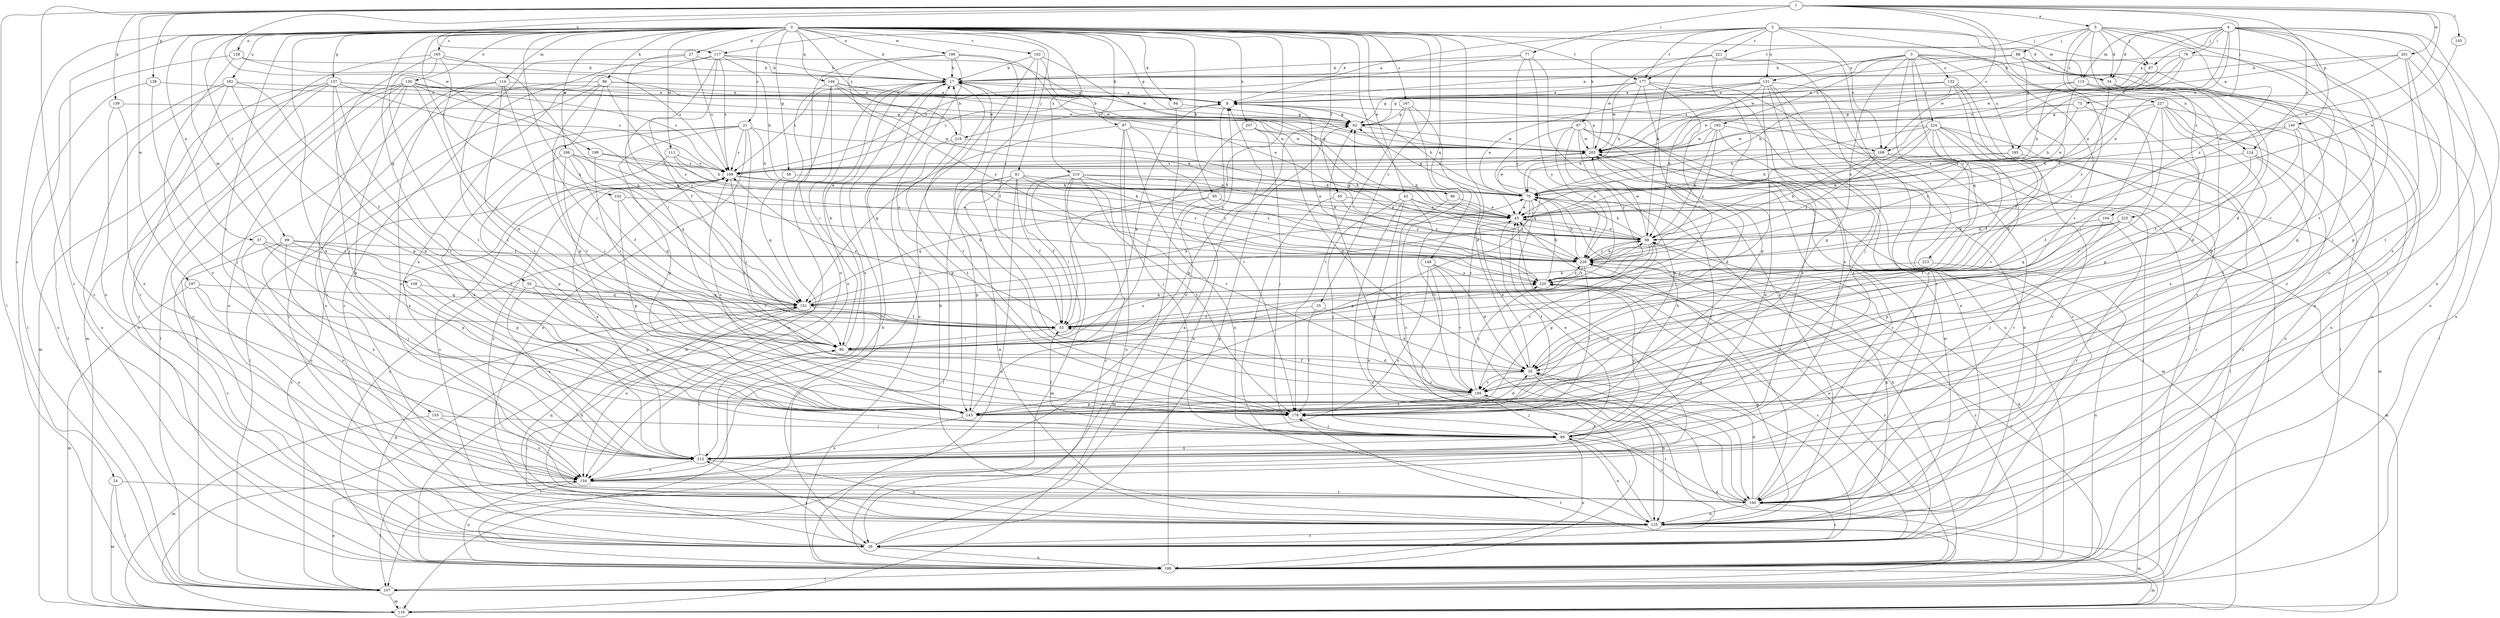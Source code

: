 strict digraph  {
0;
1;
2;
3;
4;
5;
8;
17;
21;
24;
25;
26;
27;
34;
35;
37;
42;
43;
45;
53;
55;
58;
62;
67;
70;
73;
77;
79;
80;
81;
86;
87;
88;
89;
94;
95;
96;
97;
98;
99;
102;
104;
105;
107;
108;
111;
114;
115;
116;
117;
124;
125;
128;
130;
131;
132;
134;
137;
138;
139;
140;
143;
146;
148;
151;
155;
160;
165;
167;
168;
169;
177;
178;
182;
183;
185;
186;
192;
195;
196;
197;
199;
201;
203;
206;
207;
210;
212;
219;
220;
221;
223;
224;
225;
227;
229;
0 -> 17  [label=b];
0 -> 21  [label=c];
0 -> 24  [label=c];
0 -> 25  [label=c];
0 -> 26  [label=c];
0 -> 27  [label=d];
0 -> 34  [label=d];
0 -> 37  [label=e];
0 -> 42  [label=e];
0 -> 45  [label=f];
0 -> 53  [label=f];
0 -> 55  [label=g];
0 -> 58  [label=g];
0 -> 62  [label=g];
0 -> 81  [label=j];
0 -> 86  [label=j];
0 -> 94  [label=k];
0 -> 95  [label=k];
0 -> 96  [label=k];
0 -> 97  [label=k];
0 -> 99  [label=l];
0 -> 102  [label=l];
0 -> 108  [label=m];
0 -> 111  [label=m];
0 -> 114  [label=m];
0 -> 128  [label=o];
0 -> 130  [label=o];
0 -> 137  [label=p];
0 -> 146  [label=q];
0 -> 148  [label=q];
0 -> 151  [label=q];
0 -> 155  [label=r];
0 -> 160  [label=r];
0 -> 165  [label=s];
0 -> 167  [label=s];
0 -> 177  [label=t];
0 -> 182  [label=u];
0 -> 192  [label=v];
0 -> 196  [label=w];
0 -> 206  [label=x];
0 -> 207  [label=x];
0 -> 210  [label=x];
0 -> 212  [label=x];
0 -> 219  [label=y];
1 -> 5  [label=a];
1 -> 26  [label=c];
1 -> 43  [label=e];
1 -> 73  [label=i];
1 -> 77  [label=i];
1 -> 104  [label=l];
1 -> 105  [label=l];
1 -> 107  [label=l];
1 -> 117  [label=n];
1 -> 138  [label=p];
1 -> 139  [label=p];
1 -> 140  [label=p];
1 -> 168  [label=s];
1 -> 197  [label=w];
1 -> 199  [label=w];
1 -> 201  [label=w];
2 -> 8  [label=a];
2 -> 67  [label=h];
2 -> 87  [label=j];
2 -> 98  [label=k];
2 -> 115  [label=m];
2 -> 117  [label=n];
2 -> 131  [label=o];
2 -> 168  [label=s];
2 -> 177  [label=t];
2 -> 195  [label=v];
2 -> 221  [label=z];
3 -> 34  [label=d];
3 -> 124  [label=n];
3 -> 131  [label=o];
3 -> 132  [label=o];
3 -> 143  [label=p];
3 -> 151  [label=q];
3 -> 183  [label=u];
3 -> 185  [label=u];
3 -> 203  [label=w];
3 -> 223  [label=z];
3 -> 224  [label=z];
4 -> 8  [label=a];
4 -> 34  [label=d];
4 -> 79  [label=i];
4 -> 87  [label=j];
4 -> 115  [label=m];
4 -> 124  [label=n];
4 -> 125  [label=n];
4 -> 160  [label=r];
4 -> 168  [label=s];
4 -> 185  [label=u];
4 -> 186  [label=u];
4 -> 195  [label=v];
4 -> 212  [label=x];
5 -> 34  [label=d];
5 -> 80  [label=i];
5 -> 87  [label=j];
5 -> 88  [label=j];
5 -> 89  [label=j];
5 -> 177  [label=t];
5 -> 195  [label=v];
5 -> 225  [label=z];
5 -> 227  [label=z];
5 -> 229  [label=z];
8 -> 62  [label=g];
8 -> 70  [label=h];
8 -> 134  [label=o];
8 -> 219  [label=y];
17 -> 8  [label=a];
17 -> 26  [label=c];
17 -> 134  [label=o];
17 -> 168  [label=s];
17 -> 169  [label=s];
17 -> 178  [label=t];
17 -> 212  [label=x];
21 -> 70  [label=h];
21 -> 107  [label=l];
21 -> 125  [label=n];
21 -> 143  [label=p];
21 -> 169  [label=s];
21 -> 178  [label=t];
21 -> 203  [label=w];
21 -> 212  [label=x];
24 -> 107  [label=l];
24 -> 116  [label=m];
24 -> 160  [label=r];
25 -> 35  [label=d];
25 -> 53  [label=f];
25 -> 178  [label=t];
26 -> 8  [label=a];
26 -> 43  [label=e];
26 -> 62  [label=g];
26 -> 80  [label=i];
26 -> 186  [label=u];
26 -> 212  [label=x];
26 -> 220  [label=y];
27 -> 17  [label=b];
27 -> 151  [label=q];
27 -> 169  [label=s];
27 -> 178  [label=t];
34 -> 35  [label=d];
34 -> 134  [label=o];
34 -> 229  [label=z];
35 -> 43  [label=e];
35 -> 125  [label=n];
35 -> 195  [label=v];
37 -> 89  [label=j];
37 -> 134  [label=o];
37 -> 143  [label=p];
37 -> 229  [label=z];
42 -> 43  [label=e];
42 -> 89  [label=j];
42 -> 125  [label=n];
42 -> 186  [label=u];
42 -> 195  [label=v];
42 -> 229  [label=z];
43 -> 98  [label=k];
43 -> 178  [label=t];
45 -> 43  [label=e];
45 -> 89  [label=j];
45 -> 229  [label=z];
53 -> 80  [label=i];
53 -> 169  [label=s];
53 -> 220  [label=y];
55 -> 53  [label=f];
55 -> 143  [label=p];
55 -> 151  [label=q];
55 -> 212  [label=x];
58 -> 70  [label=h];
58 -> 151  [label=q];
62 -> 17  [label=b];
62 -> 203  [label=w];
67 -> 107  [label=l];
67 -> 116  [label=m];
67 -> 143  [label=p];
67 -> 151  [label=q];
67 -> 160  [label=r];
67 -> 203  [label=w];
67 -> 220  [label=y];
67 -> 229  [label=z];
70 -> 43  [label=e];
70 -> 62  [label=g];
70 -> 89  [label=j];
70 -> 134  [label=o];
70 -> 143  [label=p];
70 -> 203  [label=w];
73 -> 35  [label=d];
73 -> 62  [label=g];
73 -> 70  [label=h];
73 -> 203  [label=w];
77 -> 17  [label=b];
77 -> 125  [label=n];
77 -> 169  [label=s];
77 -> 220  [label=y];
77 -> 229  [label=z];
79 -> 17  [label=b];
79 -> 62  [label=g];
79 -> 134  [label=o];
79 -> 169  [label=s];
79 -> 203  [label=w];
80 -> 8  [label=a];
80 -> 17  [label=b];
80 -> 35  [label=d];
81 -> 53  [label=f];
81 -> 70  [label=h];
81 -> 107  [label=l];
81 -> 125  [label=n];
81 -> 143  [label=p];
81 -> 186  [label=u];
81 -> 195  [label=v];
81 -> 229  [label=z];
86 -> 43  [label=e];
86 -> 195  [label=v];
87 -> 43  [label=e];
87 -> 143  [label=p];
87 -> 203  [label=w];
88 -> 8  [label=a];
88 -> 17  [label=b];
88 -> 35  [label=d];
88 -> 186  [label=u];
88 -> 229  [label=z];
89 -> 43  [label=e];
89 -> 53  [label=f];
89 -> 125  [label=n];
89 -> 160  [label=r];
89 -> 186  [label=u];
89 -> 203  [label=w];
89 -> 212  [label=x];
89 -> 220  [label=y];
94 -> 62  [label=g];
94 -> 178  [label=t];
95 -> 43  [label=e];
95 -> 116  [label=m];
95 -> 151  [label=q];
95 -> 229  [label=z];
96 -> 8  [label=a];
96 -> 26  [label=c];
96 -> 80  [label=i];
96 -> 125  [label=n];
96 -> 143  [label=p];
96 -> 203  [label=w];
96 -> 229  [label=z];
97 -> 89  [label=j];
97 -> 125  [label=n];
97 -> 151  [label=q];
97 -> 186  [label=u];
97 -> 203  [label=w];
97 -> 220  [label=y];
98 -> 43  [label=e];
98 -> 62  [label=g];
98 -> 70  [label=h];
98 -> 80  [label=i];
98 -> 143  [label=p];
98 -> 195  [label=v];
98 -> 203  [label=w];
98 -> 229  [label=z];
99 -> 26  [label=c];
99 -> 53  [label=f];
99 -> 134  [label=o];
99 -> 143  [label=p];
99 -> 212  [label=x];
99 -> 229  [label=z];
102 -> 43  [label=e];
102 -> 143  [label=p];
102 -> 151  [label=q];
104 -> 98  [label=k];
104 -> 143  [label=p];
104 -> 160  [label=r];
105 -> 43  [label=e];
107 -> 116  [label=m];
107 -> 134  [label=o];
107 -> 169  [label=s];
107 -> 178  [label=t];
107 -> 229  [label=z];
108 -> 143  [label=p];
108 -> 151  [label=q];
111 -> 70  [label=h];
111 -> 98  [label=k];
111 -> 169  [label=s];
111 -> 212  [label=x];
114 -> 8  [label=a];
114 -> 35  [label=d];
114 -> 107  [label=l];
114 -> 134  [label=o];
114 -> 178  [label=t];
115 -> 8  [label=a];
115 -> 43  [label=e];
115 -> 70  [label=h];
115 -> 107  [label=l];
115 -> 125  [label=n];
115 -> 143  [label=p];
116 -> 35  [label=d];
117 -> 17  [label=b];
117 -> 26  [label=c];
117 -> 53  [label=f];
117 -> 62  [label=g];
117 -> 70  [label=h];
117 -> 80  [label=i];
117 -> 169  [label=s];
117 -> 212  [label=x];
124 -> 26  [label=c];
124 -> 53  [label=f];
124 -> 160  [label=r];
124 -> 169  [label=s];
125 -> 17  [label=b];
125 -> 26  [label=c];
125 -> 89  [label=j];
125 -> 98  [label=k];
125 -> 116  [label=m];
125 -> 151  [label=q];
125 -> 169  [label=s];
125 -> 203  [label=w];
125 -> 220  [label=y];
128 -> 17  [label=b];
128 -> 107  [label=l];
128 -> 134  [label=o];
128 -> 169  [label=s];
130 -> 8  [label=a];
130 -> 26  [label=c];
130 -> 107  [label=l];
130 -> 125  [label=n];
130 -> 160  [label=r];
130 -> 169  [label=s];
130 -> 178  [label=t];
130 -> 212  [label=x];
130 -> 220  [label=y];
131 -> 8  [label=a];
131 -> 26  [label=c];
131 -> 43  [label=e];
131 -> 62  [label=g];
131 -> 98  [label=k];
131 -> 125  [label=n];
131 -> 186  [label=u];
131 -> 212  [label=x];
131 -> 220  [label=y];
132 -> 8  [label=a];
132 -> 35  [label=d];
132 -> 53  [label=f];
132 -> 62  [label=g];
132 -> 70  [label=h];
132 -> 160  [label=r];
134 -> 107  [label=l];
134 -> 160  [label=r];
134 -> 186  [label=u];
137 -> 8  [label=a];
137 -> 26  [label=c];
137 -> 116  [label=m];
137 -> 143  [label=p];
137 -> 169  [label=s];
137 -> 178  [label=t];
137 -> 186  [label=u];
137 -> 203  [label=w];
138 -> 8  [label=a];
138 -> 89  [label=j];
138 -> 186  [label=u];
139 -> 62  [label=g];
139 -> 134  [label=o];
139 -> 212  [label=x];
140 -> 53  [label=f];
140 -> 70  [label=h];
140 -> 125  [label=n];
140 -> 178  [label=t];
140 -> 203  [label=w];
143 -> 62  [label=g];
143 -> 134  [label=o];
143 -> 169  [label=s];
146 -> 8  [label=a];
146 -> 43  [label=e];
146 -> 80  [label=i];
146 -> 98  [label=k];
146 -> 116  [label=m];
146 -> 186  [label=u];
146 -> 203  [label=w];
148 -> 35  [label=d];
148 -> 160  [label=r];
148 -> 195  [label=v];
148 -> 212  [label=x];
148 -> 220  [label=y];
151 -> 53  [label=f];
151 -> 70  [label=h];
151 -> 98  [label=k];
151 -> 125  [label=n];
151 -> 134  [label=o];
155 -> 89  [label=j];
155 -> 116  [label=m];
155 -> 134  [label=o];
160 -> 26  [label=c];
160 -> 35  [label=d];
160 -> 62  [label=g];
160 -> 125  [label=n];
160 -> 169  [label=s];
160 -> 178  [label=t];
160 -> 229  [label=z];
165 -> 17  [label=b];
165 -> 80  [label=i];
165 -> 89  [label=j];
165 -> 116  [label=m];
165 -> 151  [label=q];
165 -> 178  [label=t];
167 -> 26  [label=c];
167 -> 35  [label=d];
167 -> 62  [label=g];
167 -> 178  [label=t];
168 -> 98  [label=k];
168 -> 107  [label=l];
168 -> 160  [label=r];
168 -> 169  [label=s];
168 -> 229  [label=z];
169 -> 70  [label=h];
169 -> 80  [label=i];
169 -> 212  [label=x];
169 -> 229  [label=z];
177 -> 8  [label=a];
177 -> 70  [label=h];
177 -> 107  [label=l];
177 -> 143  [label=p];
177 -> 169  [label=s];
177 -> 203  [label=w];
177 -> 212  [label=x];
177 -> 220  [label=y];
178 -> 35  [label=d];
178 -> 70  [label=h];
178 -> 89  [label=j];
182 -> 8  [label=a];
182 -> 53  [label=f];
182 -> 107  [label=l];
182 -> 143  [label=p];
182 -> 160  [label=r];
182 -> 186  [label=u];
183 -> 70  [label=h];
183 -> 98  [label=k];
183 -> 125  [label=n];
183 -> 178  [label=t];
183 -> 203  [label=w];
183 -> 229  [label=z];
185 -> 26  [label=c];
185 -> 70  [label=h];
185 -> 169  [label=s];
186 -> 8  [label=a];
186 -> 17  [label=b];
186 -> 43  [label=e];
186 -> 70  [label=h];
186 -> 98  [label=k];
186 -> 107  [label=l];
186 -> 116  [label=m];
186 -> 151  [label=q];
186 -> 169  [label=s];
186 -> 229  [label=z];
192 -> 17  [label=b];
192 -> 43  [label=e];
192 -> 134  [label=o];
192 -> 195  [label=v];
192 -> 203  [label=w];
195 -> 17  [label=b];
195 -> 53  [label=f];
195 -> 89  [label=j];
195 -> 143  [label=p];
195 -> 178  [label=t];
195 -> 220  [label=y];
196 -> 17  [label=b];
196 -> 43  [label=e];
196 -> 53  [label=f];
196 -> 134  [label=o];
196 -> 186  [label=u];
196 -> 220  [label=y];
197 -> 80  [label=i];
197 -> 116  [label=m];
197 -> 134  [label=o];
197 -> 151  [label=q];
199 -> 43  [label=e];
199 -> 80  [label=i];
199 -> 169  [label=s];
201 -> 8  [label=a];
201 -> 17  [label=b];
201 -> 43  [label=e];
201 -> 143  [label=p];
201 -> 178  [label=t];
201 -> 186  [label=u];
203 -> 8  [label=a];
203 -> 35  [label=d];
203 -> 160  [label=r];
203 -> 169  [label=s];
206 -> 53  [label=f];
206 -> 80  [label=i];
206 -> 143  [label=p];
206 -> 151  [label=q];
206 -> 169  [label=s];
206 -> 229  [label=z];
207 -> 35  [label=d];
207 -> 80  [label=i];
207 -> 89  [label=j];
207 -> 203  [label=w];
210 -> 26  [label=c];
210 -> 53  [label=f];
210 -> 70  [label=h];
210 -> 80  [label=i];
210 -> 98  [label=k];
210 -> 116  [label=m];
210 -> 178  [label=t];
210 -> 229  [label=z];
212 -> 80  [label=i];
212 -> 125  [label=n];
212 -> 134  [label=o];
212 -> 195  [label=v];
219 -> 17  [label=b];
219 -> 98  [label=k];
219 -> 143  [label=p];
219 -> 178  [label=t];
220 -> 8  [label=a];
220 -> 26  [label=c];
220 -> 70  [label=h];
220 -> 151  [label=q];
220 -> 229  [label=z];
221 -> 17  [label=b];
221 -> 89  [label=j];
221 -> 160  [label=r];
221 -> 203  [label=w];
221 -> 212  [label=x];
223 -> 186  [label=u];
223 -> 220  [label=y];
224 -> 43  [label=e];
224 -> 53  [label=f];
224 -> 70  [label=h];
224 -> 98  [label=k];
224 -> 107  [label=l];
224 -> 116  [label=m];
224 -> 160  [label=r];
224 -> 195  [label=v];
224 -> 203  [label=w];
224 -> 229  [label=z];
225 -> 53  [label=f];
225 -> 89  [label=j];
225 -> 98  [label=k];
225 -> 116  [label=m];
225 -> 151  [label=q];
227 -> 43  [label=e];
227 -> 62  [label=g];
227 -> 80  [label=i];
227 -> 107  [label=l];
227 -> 143  [label=p];
227 -> 186  [label=u];
227 -> 195  [label=v];
227 -> 212  [label=x];
229 -> 70  [label=h];
229 -> 98  [label=k];
229 -> 178  [label=t];
229 -> 220  [label=y];
}
